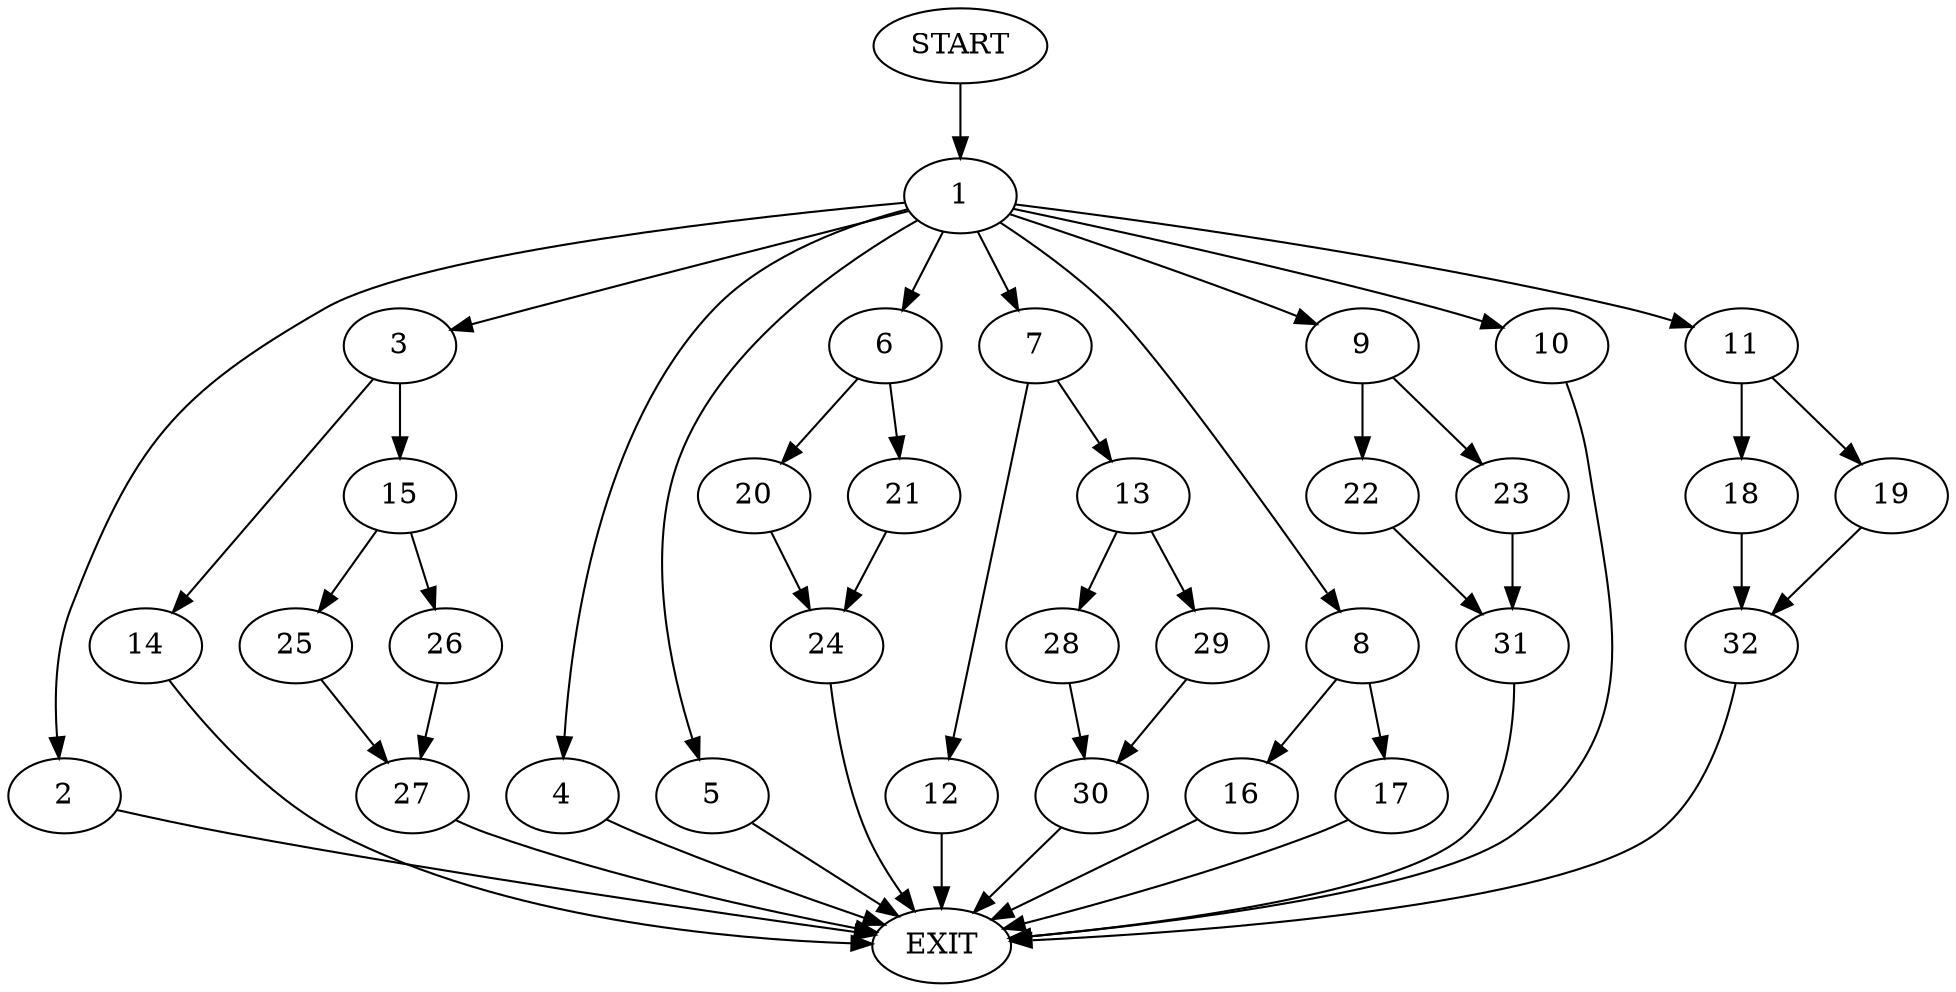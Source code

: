 digraph {
0 [label="START"]
33 [label="EXIT"]
0 -> 1
1 -> 2
1 -> 3
1 -> 4
1 -> 5
1 -> 6
1 -> 7
1 -> 8
1 -> 9
1 -> 10
1 -> 11
10 -> 33
7 -> 12
7 -> 13
3 -> 14
3 -> 15
8 -> 16
8 -> 17
11 -> 18
11 -> 19
6 -> 20
6 -> 21
9 -> 22
9 -> 23
4 -> 33
2 -> 33
5 -> 33
20 -> 24
21 -> 24
24 -> 33
14 -> 33
15 -> 25
15 -> 26
25 -> 27
26 -> 27
27 -> 33
12 -> 33
13 -> 28
13 -> 29
29 -> 30
28 -> 30
30 -> 33
23 -> 31
22 -> 31
31 -> 33
19 -> 32
18 -> 32
32 -> 33
16 -> 33
17 -> 33
}
